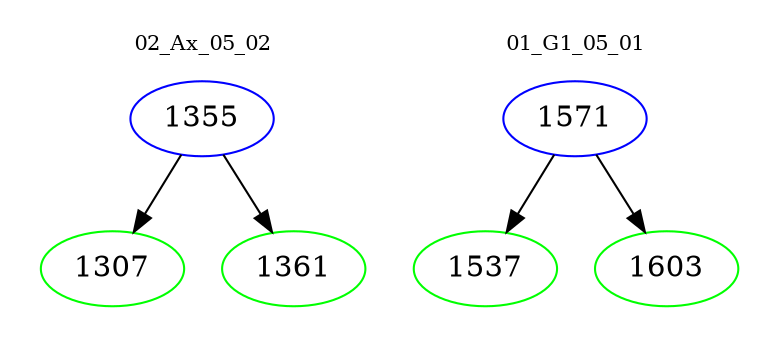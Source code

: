 digraph{
subgraph cluster_0 {
color = white
label = "02_Ax_05_02";
fontsize=10;
T0_1355 [label="1355", color="blue"]
T0_1355 -> T0_1307 [color="black"]
T0_1307 [label="1307", color="green"]
T0_1355 -> T0_1361 [color="black"]
T0_1361 [label="1361", color="green"]
}
subgraph cluster_1 {
color = white
label = "01_G1_05_01";
fontsize=10;
T1_1571 [label="1571", color="blue"]
T1_1571 -> T1_1537 [color="black"]
T1_1537 [label="1537", color="green"]
T1_1571 -> T1_1603 [color="black"]
T1_1603 [label="1603", color="green"]
}
}
